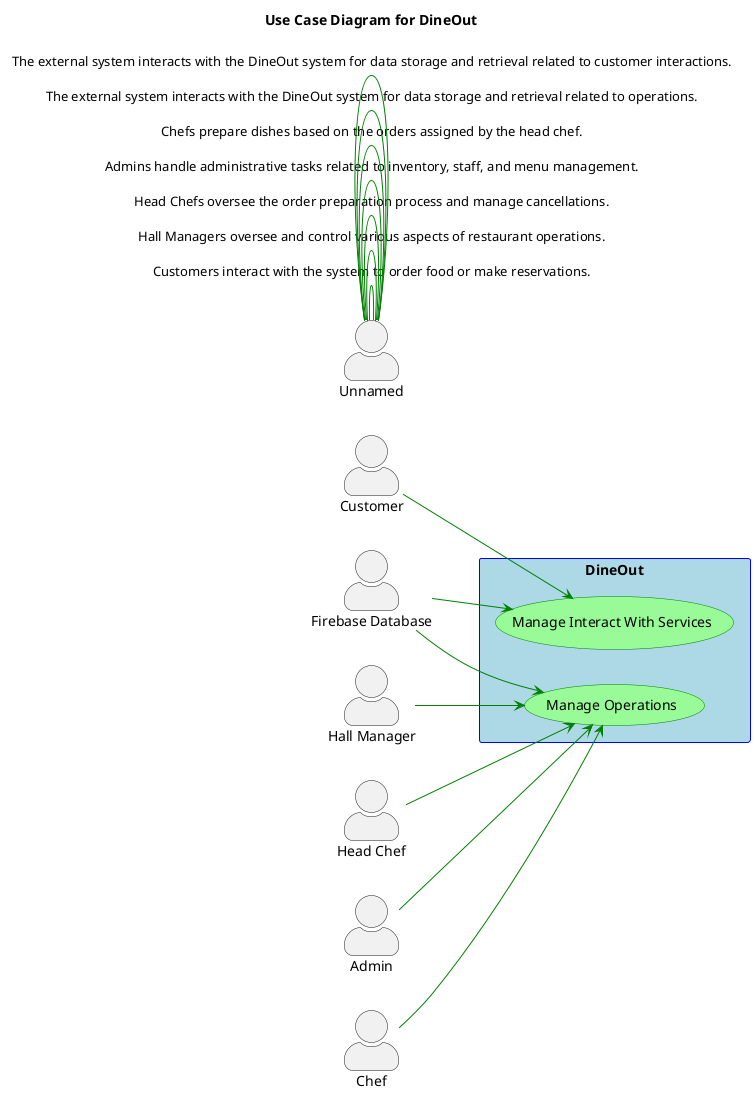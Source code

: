 @startuml
title Use Case Diagram for DineOut

left to right direction

skinparam packageStyle rectangle
skinparam actorStyle awesome
skinparam usecase {
    BackgroundColor PaleGreen
    BorderColor Green
    ArrowColor Green
}
skinparam rectangle {
    BackgroundColor LightBlue
    BorderColor Blue
}
actor "Customer"
actor "Hall Manager"
actor "Head Chef"
actor "Admin"
actor "Chef"
actor "Firebase Database"
rectangle "DineOut" {
  usecase "Manage Operations"
  usecase "Manage Interact With Services"
}
  "Customer" --> "Manage Interact With Services"
  "Hall Manager" --> "Manage Operations"
  "Head Chef" --> "Manage Operations"
  "Admin" --> "Manage Operations"
  "Chef" --> "Manage Operations"
  "Firebase Database" --> "Manage Operations"
  "Firebase Database" --> "Manage Interact With Services"
  "Unnamed" -- "Unnamed": Customers interact with the system to order food or make reservations.
  "Unnamed" -- "Unnamed": Hall Managers oversee and control various aspects of restaurant operations.
  "Unnamed" -- "Unnamed": Head Chefs oversee the order preparation process and manage cancellations.
  "Unnamed" -- "Unnamed": Admins handle administrative tasks related to inventory, staff, and menu management.
  "Unnamed" -- "Unnamed": Chefs prepare dishes based on the orders assigned by the head chef.
  "Unnamed" -- "Unnamed": The external system interacts with the DineOut system for data storage and retrieval related to operations.
  "Unnamed" -- "Unnamed": The external system interacts with the DineOut system for data storage and retrieval related to customer interactions.
@enduml